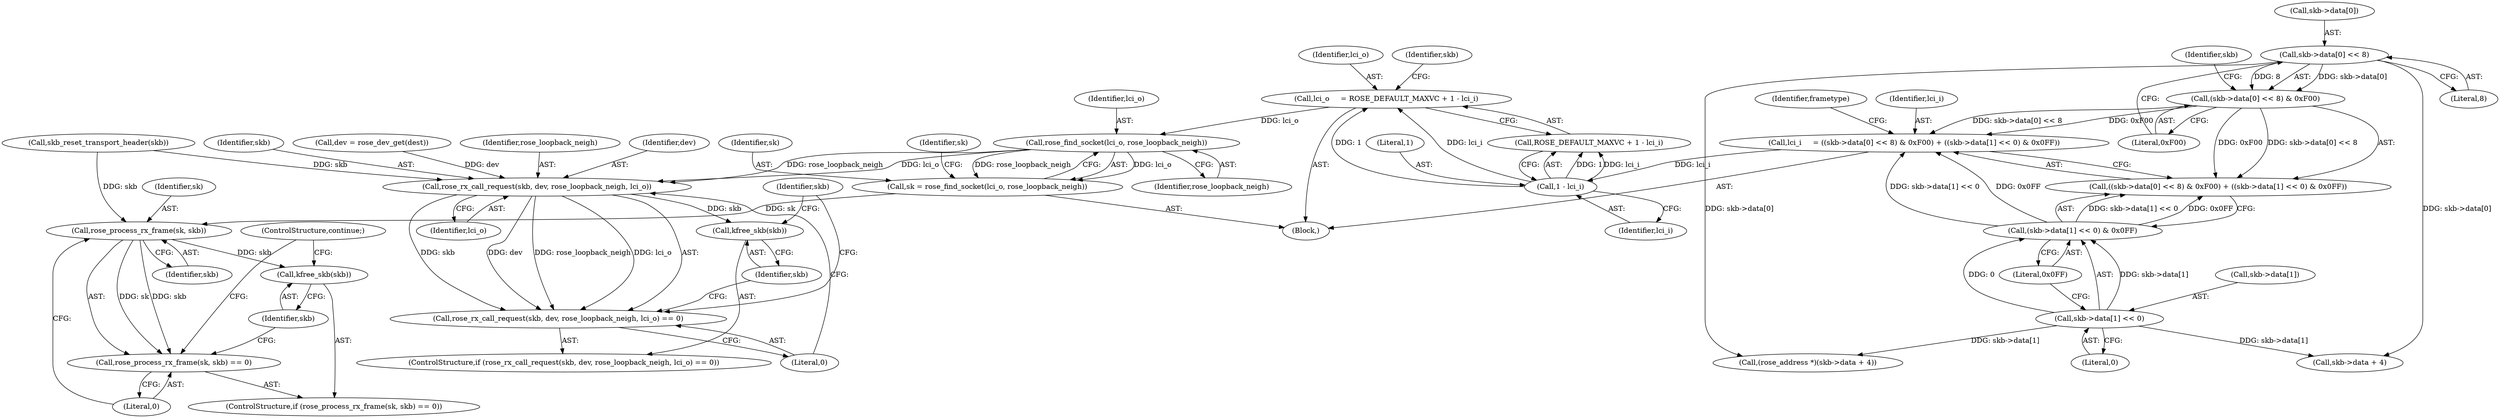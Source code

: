 digraph "0_linux_e0bccd315db0c2f919e7fcf9cb60db21d9986f52_0@API" {
"1000167" [label="(Call,rose_find_socket(lci_o, rose_loopback_neigh))"];
"1000156" [label="(Call,lci_o     = ROSE_DEFAULT_MAXVC + 1 - lci_i)"];
"1000160" [label="(Call,1 - lci_i)"];
"1000119" [label="(Call,lci_i     = ((skb->data[0] << 8) & 0xF00) + ((skb->data[1] << 0) & 0x0FF))"];
"1000122" [label="(Call,(skb->data[0] << 8) & 0xF00)"];
"1000123" [label="(Call,skb->data[0] << 8)"];
"1000131" [label="(Call,(skb->data[1] << 0) & 0x0FF)"];
"1000132" [label="(Call,skb->data[1] << 0)"];
"1000165" [label="(Call,sk = rose_find_socket(lci_o, rose_loopback_neigh))"];
"1000175" [label="(Call,rose_process_rx_frame(sk, skb))"];
"1000174" [label="(Call,rose_process_rx_frame(sk, skb) == 0)"];
"1000179" [label="(Call,kfree_skb(skb))"];
"1000197" [label="(Call,rose_rx_call_request(skb, dev, rose_loopback_neigh, lci_o))"];
"1000196" [label="(Call,rose_rx_call_request(skb, dev, rose_loopback_neigh, lci_o) == 0)"];
"1000203" [label="(Call,kfree_skb(skb))"];
"1000120" [label="(Identifier,lci_i)"];
"1000204" [label="(Identifier,skb)"];
"1000124" [label="(Call,skb->data[0])"];
"1000171" [label="(Identifier,sk)"];
"1000141" [label="(Identifier,frametype)"];
"1000149" [label="(Call,(rose_address *)(skb->data + 4))"];
"1000121" [label="(Call,((skb->data[0] << 8) & 0xF00) + ((skb->data[1] << 0) & 0x0FF))"];
"1000151" [label="(Call,skb->data + 4)"];
"1000176" [label="(Identifier,sk)"];
"1000160" [label="(Call,1 - lci_i)"];
"1000162" [label="(Identifier,lci_i)"];
"1000167" [label="(Call,rose_find_socket(lci_o, rose_loopback_neigh))"];
"1000201" [label="(Identifier,lci_o)"];
"1000202" [label="(Literal,0)"];
"1000198" [label="(Identifier,skb)"];
"1000156" [label="(Call,lci_o     = ROSE_DEFAULT_MAXVC + 1 - lci_i)"];
"1000129" [label="(Literal,8)"];
"1000165" [label="(Call,sk = rose_find_socket(lci_o, rose_loopback_neigh))"];
"1000122" [label="(Call,(skb->data[0] << 8) & 0xF00)"];
"1000197" [label="(Call,rose_rx_call_request(skb, dev, rose_loopback_neigh, lci_o))"];
"1000164" [label="(Identifier,skb)"];
"1000180" [label="(Identifier,skb)"];
"1000189" [label="(Call,dev = rose_dev_get(dest))"];
"1000118" [label="(Block,)"];
"1000175" [label="(Call,rose_process_rx_frame(sk, skb))"];
"1000177" [label="(Identifier,skb)"];
"1000178" [label="(Literal,0)"];
"1000119" [label="(Call,lci_i     = ((skb->data[0] << 8) & 0xF00) + ((skb->data[1] << 0) & 0x0FF))"];
"1000195" [label="(ControlStructure,if (rose_rx_call_request(skb, dev, rose_loopback_neigh, lci_o) == 0))"];
"1000157" [label="(Identifier,lci_o)"];
"1000139" [label="(Literal,0x0FF)"];
"1000181" [label="(ControlStructure,continue;)"];
"1000163" [label="(Call,skb_reset_transport_header(skb))"];
"1000161" [label="(Literal,1)"];
"1000131" [label="(Call,(skb->data[1] << 0) & 0x0FF)"];
"1000132" [label="(Call,skb->data[1] << 0)"];
"1000166" [label="(Identifier,sk)"];
"1000200" [label="(Identifier,rose_loopback_neigh)"];
"1000123" [label="(Call,skb->data[0] << 8)"];
"1000133" [label="(Call,skb->data[1])"];
"1000158" [label="(Call,ROSE_DEFAULT_MAXVC + 1 - lci_i)"];
"1000173" [label="(ControlStructure,if (rose_process_rx_frame(sk, skb) == 0))"];
"1000138" [label="(Literal,0)"];
"1000179" [label="(Call,kfree_skb(skb))"];
"1000199" [label="(Identifier,dev)"];
"1000113" [label="(Identifier,skb)"];
"1000169" [label="(Identifier,rose_loopback_neigh)"];
"1000135" [label="(Identifier,skb)"];
"1000203" [label="(Call,kfree_skb(skb))"];
"1000196" [label="(Call,rose_rx_call_request(skb, dev, rose_loopback_neigh, lci_o) == 0)"];
"1000168" [label="(Identifier,lci_o)"];
"1000174" [label="(Call,rose_process_rx_frame(sk, skb) == 0)"];
"1000130" [label="(Literal,0xF00)"];
"1000167" -> "1000165"  [label="AST: "];
"1000167" -> "1000169"  [label="CFG: "];
"1000168" -> "1000167"  [label="AST: "];
"1000169" -> "1000167"  [label="AST: "];
"1000165" -> "1000167"  [label="CFG: "];
"1000167" -> "1000165"  [label="DDG: lci_o"];
"1000167" -> "1000165"  [label="DDG: rose_loopback_neigh"];
"1000156" -> "1000167"  [label="DDG: lci_o"];
"1000167" -> "1000197"  [label="DDG: rose_loopback_neigh"];
"1000167" -> "1000197"  [label="DDG: lci_o"];
"1000156" -> "1000118"  [label="AST: "];
"1000156" -> "1000158"  [label="CFG: "];
"1000157" -> "1000156"  [label="AST: "];
"1000158" -> "1000156"  [label="AST: "];
"1000164" -> "1000156"  [label="CFG: "];
"1000160" -> "1000156"  [label="DDG: 1"];
"1000160" -> "1000156"  [label="DDG: lci_i"];
"1000160" -> "1000158"  [label="AST: "];
"1000160" -> "1000162"  [label="CFG: "];
"1000161" -> "1000160"  [label="AST: "];
"1000162" -> "1000160"  [label="AST: "];
"1000158" -> "1000160"  [label="CFG: "];
"1000160" -> "1000158"  [label="DDG: 1"];
"1000160" -> "1000158"  [label="DDG: lci_i"];
"1000119" -> "1000160"  [label="DDG: lci_i"];
"1000119" -> "1000118"  [label="AST: "];
"1000119" -> "1000121"  [label="CFG: "];
"1000120" -> "1000119"  [label="AST: "];
"1000121" -> "1000119"  [label="AST: "];
"1000141" -> "1000119"  [label="CFG: "];
"1000122" -> "1000119"  [label="DDG: skb->data[0] << 8"];
"1000122" -> "1000119"  [label="DDG: 0xF00"];
"1000131" -> "1000119"  [label="DDG: skb->data[1] << 0"];
"1000131" -> "1000119"  [label="DDG: 0x0FF"];
"1000122" -> "1000121"  [label="AST: "];
"1000122" -> "1000130"  [label="CFG: "];
"1000123" -> "1000122"  [label="AST: "];
"1000130" -> "1000122"  [label="AST: "];
"1000135" -> "1000122"  [label="CFG: "];
"1000122" -> "1000121"  [label="DDG: skb->data[0] << 8"];
"1000122" -> "1000121"  [label="DDG: 0xF00"];
"1000123" -> "1000122"  [label="DDG: skb->data[0]"];
"1000123" -> "1000122"  [label="DDG: 8"];
"1000123" -> "1000129"  [label="CFG: "];
"1000124" -> "1000123"  [label="AST: "];
"1000129" -> "1000123"  [label="AST: "];
"1000130" -> "1000123"  [label="CFG: "];
"1000123" -> "1000149"  [label="DDG: skb->data[0]"];
"1000123" -> "1000151"  [label="DDG: skb->data[0]"];
"1000131" -> "1000121"  [label="AST: "];
"1000131" -> "1000139"  [label="CFG: "];
"1000132" -> "1000131"  [label="AST: "];
"1000139" -> "1000131"  [label="AST: "];
"1000121" -> "1000131"  [label="CFG: "];
"1000131" -> "1000121"  [label="DDG: skb->data[1] << 0"];
"1000131" -> "1000121"  [label="DDG: 0x0FF"];
"1000132" -> "1000131"  [label="DDG: skb->data[1]"];
"1000132" -> "1000131"  [label="DDG: 0"];
"1000132" -> "1000138"  [label="CFG: "];
"1000133" -> "1000132"  [label="AST: "];
"1000138" -> "1000132"  [label="AST: "];
"1000139" -> "1000132"  [label="CFG: "];
"1000132" -> "1000149"  [label="DDG: skb->data[1]"];
"1000132" -> "1000151"  [label="DDG: skb->data[1]"];
"1000165" -> "1000118"  [label="AST: "];
"1000166" -> "1000165"  [label="AST: "];
"1000171" -> "1000165"  [label="CFG: "];
"1000165" -> "1000175"  [label="DDG: sk"];
"1000175" -> "1000174"  [label="AST: "];
"1000175" -> "1000177"  [label="CFG: "];
"1000176" -> "1000175"  [label="AST: "];
"1000177" -> "1000175"  [label="AST: "];
"1000178" -> "1000175"  [label="CFG: "];
"1000175" -> "1000174"  [label="DDG: sk"];
"1000175" -> "1000174"  [label="DDG: skb"];
"1000163" -> "1000175"  [label="DDG: skb"];
"1000175" -> "1000179"  [label="DDG: skb"];
"1000174" -> "1000173"  [label="AST: "];
"1000174" -> "1000178"  [label="CFG: "];
"1000178" -> "1000174"  [label="AST: "];
"1000180" -> "1000174"  [label="CFG: "];
"1000181" -> "1000174"  [label="CFG: "];
"1000179" -> "1000173"  [label="AST: "];
"1000179" -> "1000180"  [label="CFG: "];
"1000180" -> "1000179"  [label="AST: "];
"1000181" -> "1000179"  [label="CFG: "];
"1000197" -> "1000196"  [label="AST: "];
"1000197" -> "1000201"  [label="CFG: "];
"1000198" -> "1000197"  [label="AST: "];
"1000199" -> "1000197"  [label="AST: "];
"1000200" -> "1000197"  [label="AST: "];
"1000201" -> "1000197"  [label="AST: "];
"1000202" -> "1000197"  [label="CFG: "];
"1000197" -> "1000196"  [label="DDG: skb"];
"1000197" -> "1000196"  [label="DDG: dev"];
"1000197" -> "1000196"  [label="DDG: rose_loopback_neigh"];
"1000197" -> "1000196"  [label="DDG: lci_o"];
"1000163" -> "1000197"  [label="DDG: skb"];
"1000189" -> "1000197"  [label="DDG: dev"];
"1000197" -> "1000203"  [label="DDG: skb"];
"1000196" -> "1000195"  [label="AST: "];
"1000196" -> "1000202"  [label="CFG: "];
"1000202" -> "1000196"  [label="AST: "];
"1000113" -> "1000196"  [label="CFG: "];
"1000204" -> "1000196"  [label="CFG: "];
"1000203" -> "1000195"  [label="AST: "];
"1000203" -> "1000204"  [label="CFG: "];
"1000204" -> "1000203"  [label="AST: "];
"1000113" -> "1000203"  [label="CFG: "];
}
